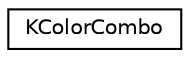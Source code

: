digraph "Graphical Class Hierarchy"
{
  edge [fontname="Helvetica",fontsize="10",labelfontname="Helvetica",labelfontsize="10"];
  node [fontname="Helvetica",fontsize="10",shape=record];
  rankdir="LR";
  Node0 [label="KColorCombo",height=0.2,width=0.4,color="black", fillcolor="white", style="filled",URL="$classKColorCombo.html",tooltip="Combobox for colors. "];
}
